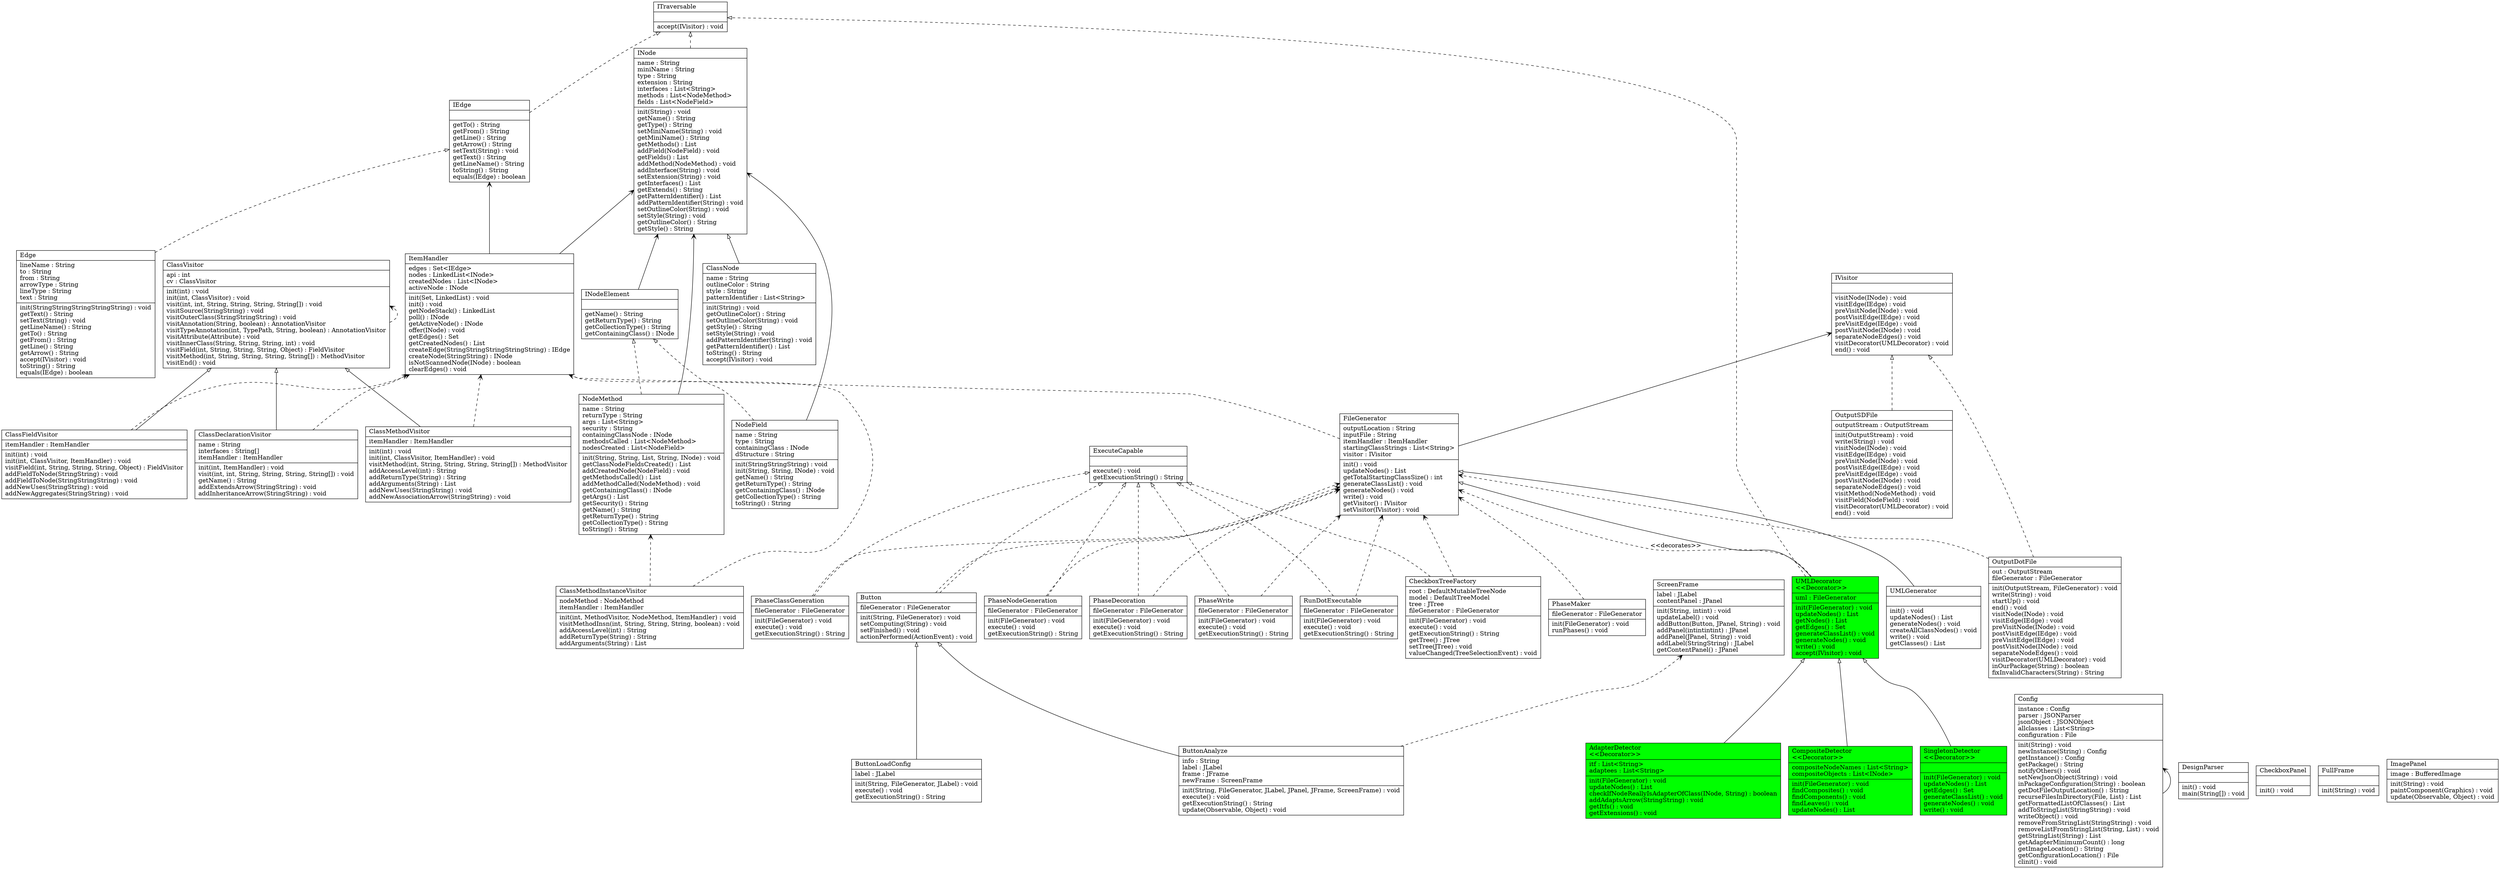 digraph G {

fontname = "Bitstream Vera Sans"
fontsize = 8
rankdir=BT

node [shape = "record" color = "#000000" fillcolor = "#000000" style=""]

ClassTClassDeclarationVisitor [label = "{ClassDeclarationVisitor\l|name : String\linterfaces : String[]\litemHandler : ItemHandler\l|init(int, ItemHandler) : void\lvisit(int, int, String, String, String, String[]) : void\lgetName() : String\laddExtendsArrow(StringString) : void\laddInheritanceArrow(StringString) : void\l}"]
node [shape = "record" color = "#000000" fillcolor = "#000000" style=""]

ClassTClassFieldVisitor [label = "{ClassFieldVisitor\l|itemHandler : ItemHandler\l|init(int) : void\linit(int, ClassVisitor, ItemHandler) : void\lvisitField(int, String, String, String, Object) : FieldVisitor\laddFieldToNode(StringString) : void\laddFieldToNode(StringStringString) : void\laddNewUses(StringString) : void\laddNewAggregates(StringString) : void\l}"]
node [shape = "record" color = "#000000" fillcolor = "#000000" style=""]

ClassTClassMethodInstanceVisitor [label = "{ClassMethodInstanceVisitor\l|nodeMethod : NodeMethod\litemHandler : ItemHandler\l|init(int, MethodVisitor, NodeMethod, ItemHandler) : void\lvisitMethodInsn(int, String, String, String, boolean) : void\laddAccessLevel(int) : String\laddReturnType(String) : String\laddArguments(String) : List\l}"]
node [shape = "record" color = "#000000" fillcolor = "#000000" style=""]

ClassTClassMethodVisitor [label = "{ClassMethodVisitor\l|itemHandler : ItemHandler\l|init(int) : void\linit(int, ClassVisitor, ItemHandler) : void\lvisitMethod(int, String, String, String, String[]) : MethodVisitor\laddAccessLevel(int) : String\laddReturnType(String) : String\laddArguments(String) : List\laddNewUses(StringString) : void\laddNewAssociationArrow(StringString) : void\l}"]
node [shape = "record" color = "#000000" fillcolor = "#00ff00" style="filled"]

ClassTAdapterDetector [label = "{AdapterDetector\l\<\<Decorator\>\>\l|itf : List\<String\>\ladaptees : List\<String\>\l|init(FileGenerator) : void\lupdateNodes() : List\lcheckIfNodeReallyIsAdapterOfClass(INode, String) : boolean\laddAdaptsArrow(StringString) : void\lgetItfs() : void\lgetExtensions() : void\l}"]
node [shape = "record" color = "#000000" fillcolor = "#00ff00" style="filled"]

ClassTCompositeDetector [label = "{CompositeDetector\l\<\<Decorator\>\>\l|compositeNodeNames : List\<String\>\lcompositeObjects : List\<INode\>\l|init(FileGenerator) : void\lfindComposites() : void\lfindComponents() : void\lfindLeaves() : void\lupdateNodes() : List\l}"]
node [shape = "record" color = "#000000" fillcolor = "#00ff00" style="filled"]

node [shape = "record" color = "#000000" fillcolor = "#00ff00" style="filled"]

ClassTSingletonDetector [label = "{SingletonDetector\l\<\<Decorator\>\>\l||init(FileGenerator) : void\lupdateNodes() : List\lgetEdges() : Set\lgenerateClassList() : void\lgenerateNodes() : void\lwrite() : void\l}"]
node [shape = "record" color = "#000000" fillcolor = "#000000" style=""]

ClassTClassNode [label = "{ClassNode\l|name : String\loutlineColor : String\lstyle : String\lpatternIdentifier : List\<String\>\l|init(String) : void\lgetOutlineColor() : String\lsetOutlineColor(String) : void\lgetStyle() : String\lsetStyle(String) : void\laddPatternIdentifier(String) : void\lgetPatternIdentifier() : List\ltoString() : String\laccept(IVisitor) : void\l}"]
node [shape = "record" color = "#000000" fillcolor = "#000000" style=""]

ClassTEdge [label = "{Edge\l|lineName : String\lto : String\lfrom : String\larrowType : String\llineType : String\ltext : String\l|init(StringStringStringStringString) : void\lgetText() : String\lsetText(String) : void\lgetLineName() : String\lgetTo() : String\lgetFrom() : String\lgetLine() : String\lgetArrow() : String\laccept(IVisitor) : void\ltoString() : String\lequals(IEdge) : boolean\l}"]
node [shape = "record" color = "#000000" fillcolor = "#000000" style=""]

ClassTIEdge [label = "{IEdge\l||getTo() : String\lgetFrom() : String\lgetLine() : String\lgetArrow() : String\lsetText(String) : void\lgetText() : String\lgetLineName() : String\ltoString() : String\lequals(IEdge) : boolean\l}"]
node [shape = "record" color = "#000000" fillcolor = "#000000" style=""]

ClassTINode [label = "{INode\l|name : String\lminiName : String\ltype : String\lextension : String\linterfaces : List\<String\>\lmethods : List\<NodeMethod\>\lfields : List\<NodeField\>\l|init(String) : void\lgetName() : String\lgetType() : String\lsetMiniName(String) : void\lgetMiniName() : String\lgetMethods() : List\laddField(NodeField) : void\lgetFields() : List\laddMethod(NodeMethod) : void\laddInterface(String) : void\lsetExtension(String) : void\lgetInterfaces() : List\lgetExtends() : String\lgetPatternIdentifier() : List\laddPatternIdentifier(String) : void\lsetOutlineColor(String) : void\lsetStyle(String) : void\lgetOutlineColor() : String\lgetStyle() : String\l}"]
node [shape = "record" color = "#000000" fillcolor = "#000000" style=""]

ClassTINodeElement [label = "{INodeElement\l||getName() : String\lgetReturnType() : String\lgetCollectionType() : String\lgetContainingClass() : INode\l}"]
node [shape = "record" color = "#000000" fillcolor = "#000000" style=""]

ClassTNodeField [label = "{NodeField\l|name : String\ltype : String\lcontainingClass : INode\ldStructure : String\l|init(StringStringString) : void\linit(String, String, INode) : void\lgetName() : String\lgetReturnType() : String\lgetContainingClass() : INode\lgetCollectionType() : String\ltoString() : String\l}"]
node [shape = "record" color = "#000000" fillcolor = "#000000" style=""]

ClassTNodeMethod [label = "{NodeMethod\l|name : String\lreturnType : String\largs : List\<String\>\lsecurity : String\lcontainingClassNode : INode\lmethodsCalled : List\<NodeMethod\>\lnodesCreated : List\<NodeField\>\l|init(String, String, List, String, INode) : void\lgetClassNodeFieldsCreated() : List\laddCreatedNode(NodeField) : void\lgetMethodsCalled() : List\laddMethodCalled(NodeMethod) : void\lgetContainingClass() : INode\lgetArgs() : List\lgetSecurity() : String\lgetName() : String\lgetReturnType() : String\lgetCollectionType() : String\ltoString() : String\l}"]
node [shape = "record" color = "#000000" fillcolor = "#000000" style=""]

ClassTExecuteCapable [label = "{ExecuteCapable\l||execute() : void\lgetExecutionString() : String\l}"]
node [shape = "record" color = "#000000" fillcolor = "#000000" style=""]

ClassTPhaseClassGeneration [label = "{PhaseClassGeneration\l|fileGenerator : FileGenerator\l|init(FileGenerator) : void\lexecute() : void\lgetExecutionString() : String\l}"]
node [shape = "record" color = "#000000" fillcolor = "#000000" style=""]

ClassTPhaseDecoration [label = "{PhaseDecoration\l|fileGenerator : FileGenerator\l|init(FileGenerator) : void\lexecute() : void\lgetExecutionString() : String\l}"]
node [shape = "record" color = "#000000" fillcolor = "#000000" style=""]

ClassTPhaseMaker [label = "{PhaseMaker\l|fileGenerator : FileGenerator\l|init(FileGenerator) : void\lrunPhases() : void\l}"]
node [shape = "record" color = "#000000" fillcolor = "#000000" style=""]

ClassTPhaseNodeGeneration [label = "{PhaseNodeGeneration\l|fileGenerator : FileGenerator\l|init(FileGenerator) : void\lexecute() : void\lgetExecutionString() : String\l}"]
node [shape = "record" color = "#000000" fillcolor = "#000000" style=""]

ClassTPhaseWrite [label = "{PhaseWrite\l|fileGenerator : FileGenerator\l|init(FileGenerator) : void\lexecute() : void\lgetExecutionString() : String\l}"]
node [shape = "record" color = "#000000" fillcolor = "#000000" style=""]

ClassTRunDotExecutable [label = "{RunDotExecutable\l|fileGenerator : FileGenerator\l|init(FileGenerator) : void\lexecute() : void\lgetExecutionString() : String\l}"]
node [shape = "record" color = "#000000" fillcolor = "#000000" style=""]

ClassTConfig [label = "{Config\l|instance : Config\lparser : JSONParser\ljsonObject : JSONObject\lallclasses : List\<String\>\lconfiguration : File\l|init(String) : void\lnewInstance(String) : Config\lgetInstance() : Config\lgetPackage() : String\lnotifyOthers() : void\lsetNewJsonObject(String) : void\linPackageConfiguration(String) : boolean\lgetDotFileOutputLocation() : String\lrecurseFilesInDirectory(File, List) : List\lgetFormattedListOfClasses() : List\laddToStringList(StringString) : void\lwriteObject() : void\lremoveFromStringList(StringString) : void\lremoveListFromStringList(String, List) : void\lgetStringList(String) : List\lgetAdapterMinimumCount() : long\lgetImageLocation() : String\lgetConfigurationLocation() : File\lclinit() : void\l}"]
node [shape = "record" color = "#000000" fillcolor = "#000000" style=""]

ClassTDesignParser [label = "{DesignParser\l||init() : void\lmain(String[]) : void\l}"]
node [shape = "record" color = "#000000" fillcolor = "#000000" style=""]

ClassTFileGenerator [label = "{FileGenerator\l|outputLocation : String\linputFile : String\litemHandler : ItemHandler\lstartingClassStrings : List\<String\>\lvisitor : IVisitor\l|init() : void\lupdateNodes() : List\lgetTotalStartingClassSize() : int\lgenerateClassList() : void\lgenerateNodes() : void\lwrite() : void\lgetVisitor() : IVisitor\lsetVisitor(IVisitor) : void\l}"]
node [shape = "record" color = "#000000" fillcolor = "#000000" style=""]

ClassTItemHandler [label = "{ItemHandler\l|edges : Set\<IEdge\>\lnodes : LinkedList\<INode\>\lcreatedNodes : List\<INode\>\lactiveNode : INode\l|init(Set, LinkedList) : void\linit() : void\lgetNodeStack() : LinkedList\lpoll() : INode\lgetActiveNode() : INode\loffer(INode) : void\lgetEdges() : Set\lgetCreatedNodes() : List\lcreateEdge(StringStringStringStringString) : IEdge\lcreateNode(StringString) : INode\lisNotScannedNode(INode) : boolean\lclearEdges() : void\l}"]
node [shape = "record" color = "#000000" fillcolor = "#00ff00" style="filled"]

ClassTUMLDecorator [label = "{UMLDecorator\l\<\<Decorator\>\>\l|uml : FileGenerator\l|init(FileGenerator) : void\lupdateNodes() : List\lgetNodes() : List\lgetEdges() : Set\lgenerateClassList() : void\lgenerateNodes() : void\lwrite() : void\laccept(IVisitor) : void\l}"]
node [shape = "record" color = "#000000" fillcolor = "#000000" style=""]

ClassTUMLGenerator [label = "{UMLGenerator\l||init() : void\lupdateNodes() : List\lgenerateNodes() : void\lcreateAllClassNodes() : void\lwrite() : void\lgetClasses() : List\l}"]
node [shape = "record" color = "#000000" fillcolor = "#000000" style=""]

ClassTButton [label = "{Button\l|fileGenerator : FileGenerator\l|init(String, FileGenerator) : void\lsetComputing(String) : void\lsetFinished() : void\lactionPerformed(ActionEvent) : void\l}"]
node [shape = "record" color = "#000000" fillcolor = "#000000" style=""]

ClassTButtonAnalyze [label = "{ButtonAnalyze\l|info : String\llabel : JLabel\lframe : JFrame\lnewFrame : ScreenFrame\l|init(String, FileGenerator, JLabel, JPanel, JFrame, ScreenFrame) : void\lexecute() : void\lgetExecutionString() : String\lupdate(Observable, Object) : void\l}"]
node [shape = "record" color = "#000000" fillcolor = "#000000" style=""]

ClassTButtonLoadConfig [label = "{ButtonLoadConfig\l|label : JLabel\l|init(String, FileGenerator, JLabel) : void\lexecute() : void\lgetExecutionString() : String\l}"]
node [shape = "record" color = "#000000" fillcolor = "#000000" style=""]

ClassTCheckboxPanel [label = "{CheckboxPanel\l||init() : void\l}"]
node [shape = "record" color = "#000000" fillcolor = "#000000" style=""]

ClassTCheckboxTreeFactory [label = "{CheckboxTreeFactory\l|root : DefaultMutableTreeNode\lmodel : DefaultTreeModel\ltree : JTree\lfileGenerator : FileGenerator\l|init(FileGenerator) : void\lexecute() : void\lgetExecutionString() : String\lgetTree() : JTree\lsetTree(JTree) : void\lvalueChanged(TreeSelectionEvent) : void\l}"]
node [shape = "record" color = "#000000" fillcolor = "#000000" style=""]

ClassTFullFrame [label = "{FullFrame\l||init(String) : void\l}"]
node [shape = "record" color = "#000000" fillcolor = "#000000" style=""]

ClassTImagePanel [label = "{ImagePanel\l|image : BufferedImage\l|init(String) : void\lpaintComponent(Graphics) : void\lupdate(Observable, Object) : void\l}"]
node [shape = "record" color = "#000000" fillcolor = "#000000" style=""]

ClassTScreenFrame [label = "{ScreenFrame\l|label : JLabel\lcontentPanel : JPanel\l|init(String, intint) : void\lupdateLabel() : void\laddButton(Button, JPanel, String) : void\laddPanel(intintintint) : JPanel\laddPanel(JPanel, String) : void\laddLabel(StringString) : JLabel\lgetContentPanel() : JPanel\l}"]
node [shape = "record" color = "#000000" fillcolor = "#000000" style=""]

ClassTITraversable [label = "{ITraversable\l||accept(IVisitor) : void\l}"]
node [shape = "record" color = "#000000" fillcolor = "#000000" style=""]

ClassTIVisitor [label = "{IVisitor\l||visitNode(INode) : void\lvisitEdge(IEdge) : void\lpreVisitNode(INode) : void\lpostVisitEdge(IEdge) : void\lpreVisitEdge(IEdge) : void\lpostVisitNode(INode) : void\lseparateNodeEdges() : void\lvisitDecorator(UMLDecorator) : void\lend() : void\l}"]
node [shape = "record" color = "#000000" fillcolor = "#000000" style=""]

ClassTOutputDotFile [label = "{OutputDotFile\l|out : OutputStream\lfileGenerator : FileGenerator\l|init(OutputStream, FileGenerator) : void\lwrite(String) : void\lstartUp() : void\lend() : void\lvisitNode(INode) : void\lvisitEdge(IEdge) : void\lpreVisitNode(INode) : void\lpostVisitEdge(IEdge) : void\lpreVisitEdge(IEdge) : void\lpostVisitNode(INode) : void\lseparateNodeEdges() : void\lvisitDecorator(UMLDecorator) : void\linOurPackage(String) : boolean\lfixInvalidCharacters(String) : String\l}"]
node [shape = "record" color = "#000000" fillcolor = "#000000" style=""]

ClassTOutputSDFile [label = "{OutputSDFile\l|outputStream : OutputStream\l|init(OutputStream) : void\lwrite(String) : void\lvisitNode(INode) : void\lvisitEdge(IEdge) : void\lpreVisitNode(INode) : void\lpostVisitEdge(IEdge) : void\lpreVisitEdge(IEdge) : void\lpostVisitNode(INode) : void\lseparateNodeEdges() : void\lvisitMethod(NodeMethod) : void\lvisitField(NodeField) : void\lvisitDecorator(UMLDecorator) : void\lend() : void\l}"]
node [shape = "record" color = "#000000" fillcolor = "#000000" style=""]

ClassTClassVisitor [label = "{ClassVisitor\l|api : int\lcv : ClassVisitor\l|init(int) : void\linit(int, ClassVisitor) : void\lvisit(int, int, String, String, String, String[]) : void\lvisitSource(StringString) : void\lvisitOuterClass(StringStringString) : void\lvisitAnnotation(String, boolean) : AnnotationVisitor\lvisitTypeAnnotation(int, TypePath, String, boolean) : AnnotationVisitor\lvisitAttribute(Attribute) : void\lvisitInnerClass(String, String, String, int) : void\lvisitField(int, String, String, String, Object) : FieldVisitor\lvisitMethod(int, String, String, String, String[]) : MethodVisitor\lvisitEnd() : void\l}"]
node [shape = "record" color = "#000000" fillcolor = "#000000" style=""]

ClassTClassDeclarationVisitor [label = "{ClassDeclarationVisitor\l|name : String\linterfaces : String[]\litemHandler : ItemHandler\l|init(int, ItemHandler) : void\lvisit(int, int, String, String, String, String[]) : void\lgetName() : String\laddExtendsArrow(StringString) : void\laddInheritanceArrow(StringString) : void\l}"]
node [shape = "record" color = "#000000" fillcolor = "#000000" style=""]

ClassTClassFieldVisitor [label = "{ClassFieldVisitor\l|itemHandler : ItemHandler\l|init(int) : void\linit(int, ClassVisitor, ItemHandler) : void\lvisitField(int, String, String, String, Object) : FieldVisitor\laddFieldToNode(StringString) : void\laddFieldToNode(StringStringString) : void\laddNewUses(StringString) : void\laddNewAggregates(StringString) : void\l}"]
node [shape = "record" color = "#000000" fillcolor = "#000000" style=""]

ClassTClassMethodInstanceVisitor [label = "{ClassMethodInstanceVisitor\l|nodeMethod : NodeMethod\litemHandler : ItemHandler\l|init(int, MethodVisitor, NodeMethod, ItemHandler) : void\lvisitMethodInsn(int, String, String, String, boolean) : void\laddAccessLevel(int) : String\laddReturnType(String) : String\laddArguments(String) : List\l}"]
node [shape = "record" color = "#000000" fillcolor = "#000000" style=""]

ClassTClassMethodVisitor [label = "{ClassMethodVisitor\l|itemHandler : ItemHandler\l|init(int) : void\linit(int, ClassVisitor, ItemHandler) : void\lvisitMethod(int, String, String, String, String[]) : MethodVisitor\laddAccessLevel(int) : String\laddReturnType(String) : String\laddArguments(String) : List\laddNewUses(StringString) : void\laddNewAssociationArrow(StringString) : void\l}"]
node [shape = "record" color = "#000000" fillcolor = "#00ff00" style="filled"]

ClassTCompositeDetector [label = "{CompositeDetector\l\<\<Decorator\>\>\l|compositeNodeNames : List\<String\>\lcompositeObjects : List\<INode\>\l|init(FileGenerator) : void\lfindComposites() : void\lfindComponents() : void\lfindLeaves() : void\lupdateNodes() : List\l}"]
node [shape = "record" color = "#000000" fillcolor = "#00ff00" style="filled"]

node [shape = "record" color = "#000000" fillcolor = "#00ff00" style="filled"]

ClassTSingletonDetector [label = "{SingletonDetector\l\<\<Decorator\>\>\l||init(FileGenerator) : void\lupdateNodes() : List\lgetEdges() : Set\lgenerateClassList() : void\lgenerateNodes() : void\lwrite() : void\l}"]
node [shape = "record" color = "#000000" fillcolor = "#000000" style=""]

ClassTClassNode [label = "{ClassNode\l|name : String\loutlineColor : String\lstyle : String\lpatternIdentifier : List\<String\>\l|init(String) : void\lgetOutlineColor() : String\lsetOutlineColor(String) : void\lgetStyle() : String\lsetStyle(String) : void\laddPatternIdentifier(String) : void\lgetPatternIdentifier() : List\ltoString() : String\laccept(IVisitor) : void\l}"]
node [shape = "record" color = "#000000" fillcolor = "#000000" style=""]

ClassTEdge [label = "{Edge\l|lineName : String\lto : String\lfrom : String\larrowType : String\llineType : String\ltext : String\l|init(StringStringStringStringString) : void\lgetText() : String\lsetText(String) : void\lgetLineName() : String\lgetTo() : String\lgetFrom() : String\lgetLine() : String\lgetArrow() : String\laccept(IVisitor) : void\ltoString() : String\lequals(IEdge) : boolean\l}"]
node [shape = "record" color = "#000000" fillcolor = "#000000" style=""]

ClassTIEdge [label = "{IEdge\l||getTo() : String\lgetFrom() : String\lgetLine() : String\lgetArrow() : String\lsetText(String) : void\lgetText() : String\lgetLineName() : String\ltoString() : String\lequals(IEdge) : boolean\l}"]
node [shape = "record" color = "#000000" fillcolor = "#000000" style=""]

ClassTINode [label = "{INode\l|name : String\lminiName : String\ltype : String\lextension : String\linterfaces : List\<String\>\lmethods : List\<NodeMethod\>\lfields : List\<NodeField\>\l|init(String) : void\lgetName() : String\lgetType() : String\lsetMiniName(String) : void\lgetMiniName() : String\lgetMethods() : List\laddField(NodeField) : void\lgetFields() : List\laddMethod(NodeMethod) : void\laddInterface(String) : void\lsetExtension(String) : void\lgetInterfaces() : List\lgetExtends() : String\lgetPatternIdentifier() : List\laddPatternIdentifier(String) : void\lsetOutlineColor(String) : void\lsetStyle(String) : void\lgetOutlineColor() : String\lgetStyle() : String\l}"]
node [shape = "record" color = "#000000" fillcolor = "#000000" style=""]

ClassTINodeElement [label = "{INodeElement\l||getName() : String\lgetReturnType() : String\lgetCollectionType() : String\lgetContainingClass() : INode\l}"]
node [shape = "record" color = "#000000" fillcolor = "#000000" style=""]

ClassTNodeField [label = "{NodeField\l|name : String\ltype : String\lcontainingClass : INode\ldStructure : String\l|init(StringStringString) : void\linit(String, String, INode) : void\lgetName() : String\lgetReturnType() : String\lgetContainingClass() : INode\lgetCollectionType() : String\ltoString() : String\l}"]
node [shape = "record" color = "#000000" fillcolor = "#000000" style=""]

ClassTNodeMethod [label = "{NodeMethod\l|name : String\lreturnType : String\largs : List\<String\>\lsecurity : String\lcontainingClassNode : INode\lmethodsCalled : List\<NodeMethod\>\lnodesCreated : List\<NodeField\>\l|init(String, String, List, String, INode) : void\lgetClassNodeFieldsCreated() : List\laddCreatedNode(NodeField) : void\lgetMethodsCalled() : List\laddMethodCalled(NodeMethod) : void\lgetContainingClass() : INode\lgetArgs() : List\lgetSecurity() : String\lgetName() : String\lgetReturnType() : String\lgetCollectionType() : String\ltoString() : String\l}"]
node [shape = "record" color = "#000000" fillcolor = "#000000" style=""]

ClassTExecuteCapable [label = "{ExecuteCapable\l||execute() : void\lgetExecutionString() : String\l}"]
node [shape = "record" color = "#000000" fillcolor = "#000000" style=""]

ClassTPhaseClassGeneration [label = "{PhaseClassGeneration\l|fileGenerator : FileGenerator\l|init(FileGenerator) : void\lexecute() : void\lgetExecutionString() : String\l}"]
node [shape = "record" color = "#000000" fillcolor = "#000000" style=""]

ClassTPhaseDecoration [label = "{PhaseDecoration\l|fileGenerator : FileGenerator\l|init(FileGenerator) : void\lexecute() : void\lgetExecutionString() : String\l}"]
node [shape = "record" color = "#000000" fillcolor = "#000000" style=""]

ClassTPhaseMaker [label = "{PhaseMaker\l|fileGenerator : FileGenerator\l|init(FileGenerator) : void\lrunPhases() : void\l}"]
node [shape = "record" color = "#000000" fillcolor = "#000000" style=""]

ClassTPhaseNodeGeneration [label = "{PhaseNodeGeneration\l|fileGenerator : FileGenerator\l|init(FileGenerator) : void\lexecute() : void\lgetExecutionString() : String\l}"]
node [shape = "record" color = "#000000" fillcolor = "#000000" style=""]

ClassTPhaseWrite [label = "{PhaseWrite\l|fileGenerator : FileGenerator\l|init(FileGenerator) : void\lexecute() : void\lgetExecutionString() : String\l}"]
node [shape = "record" color = "#000000" fillcolor = "#000000" style=""]

ClassTRunDotExecutable [label = "{RunDotExecutable\l|fileGenerator : FileGenerator\l|init(FileGenerator) : void\lexecute() : void\lgetExecutionString() : String\l}"]
node [shape = "record" color = "#000000" fillcolor = "#000000" style=""]

ClassTConfig [label = "{Config\l|instance : Config\lparser : JSONParser\ljsonObject : JSONObject\lallclasses : List\<String\>\lconfiguration : File\l|init(String) : void\lnewInstance(String) : Config\lgetInstance() : Config\lgetPackage() : String\lnotifyOthers() : void\lsetNewJsonObject(String) : void\linPackageConfiguration(String) : boolean\lgetDotFileOutputLocation() : String\lrecurseFilesInDirectory(File, List) : List\lgetFormattedListOfClasses() : List\laddToStringList(StringString) : void\lwriteObject() : void\lremoveFromStringList(StringString) : void\lremoveListFromStringList(String, List) : void\lgetStringList(String) : List\lgetAdapterMinimumCount() : long\lgetImageLocation() : String\lgetConfigurationLocation() : File\lclinit() : void\l}"]
node [shape = "record" color = "#000000" fillcolor = "#000000" style=""]

ClassTDesignParser [label = "{DesignParser\l||init() : void\lmain(String[]) : void\l}"]
node [shape = "record" color = "#000000" fillcolor = "#000000" style=""]

ClassTFileGenerator [label = "{FileGenerator\l|outputLocation : String\linputFile : String\litemHandler : ItemHandler\lstartingClassStrings : List\<String\>\lvisitor : IVisitor\l|init() : void\lupdateNodes() : List\lgetTotalStartingClassSize() : int\lgenerateClassList() : void\lgenerateNodes() : void\lwrite() : void\lgetVisitor() : IVisitor\lsetVisitor(IVisitor) : void\l}"]
node [shape = "record" color = "#000000" fillcolor = "#000000" style=""]

ClassTItemHandler [label = "{ItemHandler\l|edges : Set\<IEdge\>\lnodes : LinkedList\<INode\>\lcreatedNodes : List\<INode\>\lactiveNode : INode\l|init(Set, LinkedList) : void\linit() : void\lgetNodeStack() : LinkedList\lpoll() : INode\lgetActiveNode() : INode\loffer(INode) : void\lgetEdges() : Set\lgetCreatedNodes() : List\lcreateEdge(StringStringStringStringString) : IEdge\lcreateNode(StringString) : INode\lisNotScannedNode(INode) : boolean\lclearEdges() : void\l}"]
node [shape = "record" color = "#000000" fillcolor = "#00ff00" style="filled"]

ClassTUMLDecorator [label = "{UMLDecorator\l\<\<Decorator\>\>\l|uml : FileGenerator\l|init(FileGenerator) : void\lupdateNodes() : List\lgetNodes() : List\lgetEdges() : Set\lgenerateClassList() : void\lgenerateNodes() : void\lwrite() : void\laccept(IVisitor) : void\l}"]
node [shape = "record" color = "#000000" fillcolor = "#000000" style=""]

ClassTUMLGenerator [label = "{UMLGenerator\l||init() : void\lupdateNodes() : List\lgenerateNodes() : void\lcreateAllClassNodes() : void\lwrite() : void\lgetClasses() : List\l}"]
node [shape = "record" color = "#000000" fillcolor = "#000000" style=""]

ClassTButton [label = "{Button\l|fileGenerator : FileGenerator\l|init(String, FileGenerator) : void\lsetComputing(String) : void\lsetFinished() : void\lactionPerformed(ActionEvent) : void\l}"]
node [shape = "record" color = "#000000" fillcolor = "#000000" style=""]

ClassTButtonAnalyze [label = "{ButtonAnalyze\l|info : String\llabel : JLabel\lframe : JFrame\lnewFrame : ScreenFrame\l|init(String, FileGenerator, JLabel, JPanel, JFrame, ScreenFrame) : void\lexecute() : void\lgetExecutionString() : String\lupdate(Observable, Object) : void\l}"]
node [shape = "record" color = "#000000" fillcolor = "#000000" style=""]

ClassTButtonLoadConfig [label = "{ButtonLoadConfig\l|label : JLabel\l|init(String, FileGenerator, JLabel) : void\lexecute() : void\lgetExecutionString() : String\l}"]
node [shape = "record" color = "#000000" fillcolor = "#000000" style=""]

ClassTCheckboxPanel [label = "{CheckboxPanel\l||init() : void\l}"]
node [shape = "record" color = "#000000" fillcolor = "#000000" style=""]

ClassTCheckboxTreeFactory [label = "{CheckboxTreeFactory\l|root : DefaultMutableTreeNode\lmodel : DefaultTreeModel\ltree : JTree\lfileGenerator : FileGenerator\l|init(FileGenerator) : void\lexecute() : void\lgetExecutionString() : String\lgetTree() : JTree\lsetTree(JTree) : void\lvalueChanged(TreeSelectionEvent) : void\l}"]
node [shape = "record" color = "#000000" fillcolor = "#000000" style=""]

ClassTFullFrame [label = "{FullFrame\l||init(String) : void\l}"]
node [shape = "record" color = "#000000" fillcolor = "#000000" style=""]

ClassTImagePanel [label = "{ImagePanel\l|image : BufferedImage\l|init(String) : void\lpaintComponent(Graphics) : void\lupdate(Observable, Object) : void\l}"]
node [shape = "record" color = "#000000" fillcolor = "#000000" style=""]

ClassTScreenFrame [label = "{ScreenFrame\l|label : JLabel\lcontentPanel : JPanel\l|init(String, intint) : void\lupdateLabel() : void\laddButton(Button, JPanel, String) : void\laddPanel(intintintint) : JPanel\laddPanel(JPanel, String) : void\laddLabel(StringString) : JLabel\lgetContentPanel() : JPanel\l}"]
node [shape = "record" color = "#000000" fillcolor = "#000000" style=""]

ClassTITraversable [label = "{ITraversable\l||accept(IVisitor) : void\l}"]
node [shape = "record" color = "#000000" fillcolor = "#000000" style=""]

ClassTIVisitor [label = "{IVisitor\l||visitNode(INode) : void\lvisitEdge(IEdge) : void\lpreVisitNode(INode) : void\lpostVisitEdge(IEdge) : void\lpreVisitEdge(IEdge) : void\lpostVisitNode(INode) : void\lseparateNodeEdges() : void\lvisitDecorator(UMLDecorator) : void\lend() : void\l}"]
node [shape = "record" color = "#000000" fillcolor = "#000000" style=""]

ClassTOutputDotFile [label = "{OutputDotFile\l|out : OutputStream\lfileGenerator : FileGenerator\l|init(OutputStream, FileGenerator) : void\lwrite(String) : void\lstartUp() : void\lend() : void\lvisitNode(INode) : void\lvisitEdge(IEdge) : void\lpreVisitNode(INode) : void\lpostVisitEdge(IEdge) : void\lpreVisitEdge(IEdge) : void\lpostVisitNode(INode) : void\lseparateNodeEdges() : void\lvisitDecorator(UMLDecorator) : void\linOurPackage(String) : boolean\lfixInvalidCharacters(String) : String\l}"]
node [shape = "record" color = "#000000" fillcolor = "#000000" style=""]

ClassTOutputSDFile [label = "{OutputSDFile\l|outputStream : OutputStream\l|init(OutputStream) : void\lwrite(String) : void\lvisitNode(INode) : void\lvisitEdge(IEdge) : void\lpreVisitNode(INode) : void\lpostVisitEdge(IEdge) : void\lpreVisitEdge(IEdge) : void\lpostVisitNode(INode) : void\lseparateNodeEdges() : void\lvisitMethod(NodeMethod) : void\lvisitField(NodeField) : void\lvisitDecorator(UMLDecorator) : void\lend() : void\l}"]
node [shape = "record" color = "#000000" fillcolor = "#000000" style=""]

ClassTClassVisitor [label = "{ClassVisitor\l|api : int\lcv : ClassVisitor\l|init(int) : void\linit(int, ClassVisitor) : void\lvisit(int, int, String, String, String, String[]) : void\lvisitSource(StringString) : void\lvisitOuterClass(StringStringString) : void\lvisitAnnotation(String, boolean) : AnnotationVisitor\lvisitTypeAnnotation(int, TypePath, String, boolean) : AnnotationVisitor\lvisitAttribute(Attribute) : void\lvisitInnerClass(String, String, String, int) : void\lvisitField(int, String, String, String, Object) : FieldVisitor\lvisitMethod(int, String, String, String, String[]) : MethodVisitor\lvisitEnd() : void\l}"]
node [shape = "record" color = "#000000" fillcolor = "#000000" style=""]

ClassTClassDeclarationVisitor [label = "{ClassDeclarationVisitor\l|name : String\linterfaces : String[]\litemHandler : ItemHandler\l|init(int, ItemHandler) : void\lvisit(int, int, String, String, String, String[]) : void\lgetName() : String\laddExtendsArrow(StringString) : void\laddInheritanceArrow(StringString) : void\l}"]
node [shape = "record" color = "#000000" fillcolor = "#000000" style=""]

ClassTClassFieldVisitor [label = "{ClassFieldVisitor\l|itemHandler : ItemHandler\l|init(int) : void\linit(int, ClassVisitor, ItemHandler) : void\lvisitField(int, String, String, String, Object) : FieldVisitor\laddFieldToNode(StringString) : void\laddFieldToNode(StringStringString) : void\laddNewUses(StringString) : void\laddNewAggregates(StringString) : void\l}"]
node [shape = "record" color = "#000000" fillcolor = "#000000" style=""]

ClassTClassMethodInstanceVisitor [label = "{ClassMethodInstanceVisitor\l|nodeMethod : NodeMethod\litemHandler : ItemHandler\l|init(int, MethodVisitor, NodeMethod, ItemHandler) : void\lvisitMethodInsn(int, String, String, String, boolean) : void\laddAccessLevel(int) : String\laddReturnType(String) : String\laddArguments(String) : List\l}"]
node [shape = "record" color = "#000000" fillcolor = "#000000" style=""]

ClassTClassMethodVisitor [label = "{ClassMethodVisitor\l|itemHandler : ItemHandler\l|init(int) : void\linit(int, ClassVisitor, ItemHandler) : void\lvisitMethod(int, String, String, String, String[]) : MethodVisitor\laddAccessLevel(int) : String\laddReturnType(String) : String\laddArguments(String) : List\laddNewUses(StringString) : void\laddNewAssociationArrow(StringString) : void\l}"]
node [shape = "record" color = "#000000" fillcolor = "#00ff00" style="filled"]

ClassTCompositeDetector [label = "{CompositeDetector\l\<\<Decorator\>\>\l|compositeNodeNames : List\<String\>\lcompositeObjects : List\<INode\>\l|init(FileGenerator) : void\lfindComposites() : void\lfindComponents() : void\lfindLeaves() : void\lupdateNodes() : List\l}"]
node [shape = "record" color = "#000000" fillcolor = "#00ff00" style="filled"]

ClassTSingletonDetector [label = "{SingletonDetector\l\<\<Decorator\>\>\l||init(FileGenerator) : void\lupdateNodes() : List\lgetEdges() : Set\lgenerateClassList() : void\lgenerateNodes() : void\lwrite() : void\l}"]
node [shape = "record" color = "#000000" fillcolor = "#000000" style=""]

ClassTClassNode [label = "{ClassNode\l|name : String\loutlineColor : String\lstyle : String\lpatternIdentifier : List\<String\>\l|init(String) : void\lgetOutlineColor() : String\lsetOutlineColor(String) : void\lgetStyle() : String\lsetStyle(String) : void\laddPatternIdentifier(String) : void\lgetPatternIdentifier() : List\ltoString() : String\laccept(IVisitor) : void\l}"]
node [shape = "record" color = "#000000" fillcolor = "#000000" style=""]

ClassTEdge [label = "{Edge\l|lineName : String\lto : String\lfrom : String\larrowType : String\llineType : String\ltext : String\l|init(StringStringStringStringString) : void\lgetText() : String\lsetText(String) : void\lgetLineName() : String\lgetTo() : String\lgetFrom() : String\lgetLine() : String\lgetArrow() : String\laccept(IVisitor) : void\ltoString() : String\lequals(IEdge) : boolean\l}"]
node [shape = "record" color = "#000000" fillcolor = "#000000" style=""]

ClassTIEdge [label = "{IEdge\l||getTo() : String\lgetFrom() : String\lgetLine() : String\lgetArrow() : String\lsetText(String) : void\lgetText() : String\lgetLineName() : String\ltoString() : String\lequals(IEdge) : boolean\l}"]
node [shape = "record" color = "#000000" fillcolor = "#000000" style=""]

ClassTINode [label = "{INode\l|name : String\lminiName : String\ltype : String\lextension : String\linterfaces : List\<String\>\lmethods : List\<NodeMethod\>\lfields : List\<NodeField\>\l|init(String) : void\lgetName() : String\lgetType() : String\lsetMiniName(String) : void\lgetMiniName() : String\lgetMethods() : List\laddField(NodeField) : void\lgetFields() : List\laddMethod(NodeMethod) : void\laddInterface(String) : void\lsetExtension(String) : void\lgetInterfaces() : List\lgetExtends() : String\lgetPatternIdentifier() : List\laddPatternIdentifier(String) : void\lsetOutlineColor(String) : void\lsetStyle(String) : void\lgetOutlineColor() : String\lgetStyle() : String\l}"]
node [shape = "record" color = "#000000" fillcolor = "#000000" style=""]

ClassTINodeElement [label = "{INodeElement\l||getName() : String\lgetReturnType() : String\lgetCollectionType() : String\lgetContainingClass() : INode\l}"]
node [shape = "record" color = "#000000" fillcolor = "#000000" style=""]

ClassTNodeField [label = "{NodeField\l|name : String\ltype : String\lcontainingClass : INode\ldStructure : String\l|init(StringStringString) : void\linit(String, String, INode) : void\lgetName() : String\lgetReturnType() : String\lgetContainingClass() : INode\lgetCollectionType() : String\ltoString() : String\l}"]
node [shape = "record" color = "#000000" fillcolor = "#000000" style=""]

ClassTNodeMethod [label = "{NodeMethod\l|name : String\lreturnType : String\largs : List\<String\>\lsecurity : String\lcontainingClassNode : INode\lmethodsCalled : List\<NodeMethod\>\lnodesCreated : List\<NodeField\>\l|init(String, String, List, String, INode) : void\lgetClassNodeFieldsCreated() : List\laddCreatedNode(NodeField) : void\lgetMethodsCalled() : List\laddMethodCalled(NodeMethod) : void\lgetContainingClass() : INode\lgetArgs() : List\lgetSecurity() : String\lgetName() : String\lgetReturnType() : String\lgetCollectionType() : String\ltoString() : String\l}"]
node [shape = "record" color = "#000000" fillcolor = "#000000" style=""]

ClassTExecuteCapable [label = "{ExecuteCapable\l||execute() : void\lgetExecutionString() : String\l}"]
node [shape = "record" color = "#000000" fillcolor = "#000000" style=""]

ClassTPhaseClassGeneration [label = "{PhaseClassGeneration\l|fileGenerator : FileGenerator\l|init(FileGenerator) : void\lexecute() : void\lgetExecutionString() : String\l}"]
node [shape = "record" color = "#000000" fillcolor = "#000000" style=""]

ClassTPhaseDecoration [label = "{PhaseDecoration\l|fileGenerator : FileGenerator\l|init(FileGenerator) : void\lexecute() : void\lgetExecutionString() : String\l}"]
node [shape = "record" color = "#000000" fillcolor = "#000000" style=""]

ClassTPhaseMaker [label = "{PhaseMaker\l|fileGenerator : FileGenerator\l|init(FileGenerator) : void\lrunPhases() : void\l}"]
node [shape = "record" color = "#000000" fillcolor = "#000000" style=""]

ClassTPhaseNodeGeneration [label = "{PhaseNodeGeneration\l|fileGenerator : FileGenerator\l|init(FileGenerator) : void\lexecute() : void\lgetExecutionString() : String\l}"]
node [shape = "record" color = "#000000" fillcolor = "#000000" style=""]

ClassTPhaseWrite [label = "{PhaseWrite\l|fileGenerator : FileGenerator\l|init(FileGenerator) : void\lexecute() : void\lgetExecutionString() : String\l}"]
node [shape = "record" color = "#000000" fillcolor = "#000000" style=""]

ClassTRunDotExecutable [label = "{RunDotExecutable\l|fileGenerator : FileGenerator\l|init(FileGenerator) : void\lexecute() : void\lgetExecutionString() : String\l}"]
node [shape = "record" color = "#000000" fillcolor = "#000000" style=""]

ClassTConfig [label = "{Config\l|instance : Config\lparser : JSONParser\ljsonObject : JSONObject\lallclasses : List\<String\>\lconfiguration : File\l|init(String) : void\lnewInstance(String) : Config\lgetInstance() : Config\lgetPackage() : String\lnotifyOthers() : void\lsetNewJsonObject(String) : void\linPackageConfiguration(String) : boolean\lgetDotFileOutputLocation() : String\lrecurseFilesInDirectory(File, List) : List\lgetFormattedListOfClasses() : List\laddToStringList(StringString) : void\lwriteObject() : void\lremoveFromStringList(StringString) : void\lremoveListFromStringList(String, List) : void\lgetStringList(String) : List\lgetAdapterMinimumCount() : long\lgetImageLocation() : String\lgetConfigurationLocation() : File\lclinit() : void\l}"]
node [shape = "record" color = "#000000" fillcolor = "#000000" style=""]

ClassTDesignParser [label = "{DesignParser\l||init() : void\lmain(String[]) : void\l}"]
node [shape = "record" color = "#000000" fillcolor = "#000000" style=""]

ClassTFileGenerator [label = "{FileGenerator\l|outputLocation : String\linputFile : String\litemHandler : ItemHandler\lstartingClassStrings : List\<String\>\lvisitor : IVisitor\l|init() : void\lupdateNodes() : List\lgetTotalStartingClassSize() : int\lgenerateClassList() : void\lgenerateNodes() : void\lwrite() : void\lgetVisitor() : IVisitor\lsetVisitor(IVisitor) : void\l}"]
node [shape = "record" color = "#000000" fillcolor = "#000000" style=""]

ClassTItemHandler [label = "{ItemHandler\l|edges : Set\<IEdge\>\lnodes : LinkedList\<INode\>\lcreatedNodes : List\<INode\>\lactiveNode : INode\l|init(Set, LinkedList) : void\linit() : void\lgetNodeStack() : LinkedList\lpoll() : INode\lgetActiveNode() : INode\loffer(INode) : void\lgetEdges() : Set\lgetCreatedNodes() : List\lcreateEdge(StringStringStringStringString) : IEdge\lcreateNode(StringString) : INode\lisNotScannedNode(INode) : boolean\lclearEdges() : void\l}"]
node [shape = "record" color = "#000000" fillcolor = "#00ff00" style="filled"]

ClassTUMLDecorator [label = "{UMLDecorator\l\<\<Decorator\>\>\l|uml : FileGenerator\l|init(FileGenerator) : void\lupdateNodes() : List\lgetNodes() : List\lgetEdges() : Set\lgenerateClassList() : void\lgenerateNodes() : void\lwrite() : void\laccept(IVisitor) : void\l}"]
node [shape = "record" color = "#000000" fillcolor = "#000000" style=""]

ClassTUMLGenerator [label = "{UMLGenerator\l||init() : void\lupdateNodes() : List\lgenerateNodes() : void\lcreateAllClassNodes() : void\lwrite() : void\lgetClasses() : List\l}"]
node [shape = "record" color = "#000000" fillcolor = "#000000" style=""]

ClassTButton [label = "{Button\l|fileGenerator : FileGenerator\l|init(String, FileGenerator) : void\lsetComputing(String) : void\lsetFinished() : void\lactionPerformed(ActionEvent) : void\l}"]
node [shape = "record" color = "#000000" fillcolor = "#000000" style=""]

ClassTButtonAnalyze [label = "{ButtonAnalyze\l|info : String\llabel : JLabel\lframe : JFrame\lnewFrame : ScreenFrame\l|init(String, FileGenerator, JLabel, JPanel, JFrame, ScreenFrame) : void\lexecute() : void\lgetExecutionString() : String\lupdate(Observable, Object) : void\l}"]
node [shape = "record" color = "#000000" fillcolor = "#000000" style=""]

ClassTButtonLoadConfig [label = "{ButtonLoadConfig\l|label : JLabel\l|init(String, FileGenerator, JLabel) : void\lexecute() : void\lgetExecutionString() : String\l}"]
node [shape = "record" color = "#000000" fillcolor = "#000000" style=""]

ClassTCheckboxPanel [label = "{CheckboxPanel\l||init() : void\l}"]
node [shape = "record" color = "#000000" fillcolor = "#000000" style=""]

ClassTCheckboxTreeFactory [label = "{CheckboxTreeFactory\l|root : DefaultMutableTreeNode\lmodel : DefaultTreeModel\ltree : JTree\lfileGenerator : FileGenerator\l|init(FileGenerator) : void\lexecute() : void\lgetExecutionString() : String\lgetTree() : JTree\lsetTree(JTree) : void\lvalueChanged(TreeSelectionEvent) : void\l}"]
node [shape = "record" color = "#000000" fillcolor = "#000000" style=""]

ClassTFullFrame [label = "{FullFrame\l||init(String) : void\l}"]
node [shape = "record" color = "#000000" fillcolor = "#000000" style=""]

ClassTImagePanel [label = "{ImagePanel\l|image : BufferedImage\l|init(String) : void\lpaintComponent(Graphics) : void\lupdate(Observable, Object) : void\l}"]
node [shape = "record" color = "#000000" fillcolor = "#000000" style=""]

ClassTScreenFrame [label = "{ScreenFrame\l|label : JLabel\lcontentPanel : JPanel\l|init(String, intint) : void\lupdateLabel() : void\laddButton(Button, JPanel, String) : void\laddPanel(intintintint) : JPanel\laddPanel(JPanel, String) : void\laddLabel(StringString) : JLabel\lgetContentPanel() : JPanel\l}"]
node [shape = "record" color = "#000000" fillcolor = "#000000" style=""]

ClassTITraversable [label = "{ITraversable\l||accept(IVisitor) : void\l}"]
node [shape = "record" color = "#000000" fillcolor = "#000000" style=""]

ClassTIVisitor [label = "{IVisitor\l||visitNode(INode) : void\lvisitEdge(IEdge) : void\lpreVisitNode(INode) : void\lpostVisitEdge(IEdge) : void\lpreVisitEdge(IEdge) : void\lpostVisitNode(INode) : void\lseparateNodeEdges() : void\lvisitDecorator(UMLDecorator) : void\lend() : void\l}"]
node [shape = "record" color = "#000000" fillcolor = "#000000" style=""]

ClassTOutputDotFile [label = "{OutputDotFile\l|out : OutputStream\lfileGenerator : FileGenerator\l|init(OutputStream, FileGenerator) : void\lwrite(String) : void\lstartUp() : void\lend() : void\lvisitNode(INode) : void\lvisitEdge(IEdge) : void\lpreVisitNode(INode) : void\lpostVisitEdge(IEdge) : void\lpreVisitEdge(IEdge) : void\lpostVisitNode(INode) : void\lseparateNodeEdges() : void\lvisitDecorator(UMLDecorator) : void\linOurPackage(String) : boolean\lfixInvalidCharacters(String) : String\l}"]
node [shape = "record" color = "#000000" fillcolor = "#000000" style=""]

ClassTOutputSDFile [label = "{OutputSDFile\l|outputStream : OutputStream\l|init(OutputStream) : void\lwrite(String) : void\lvisitNode(INode) : void\lvisitEdge(IEdge) : void\lpreVisitNode(INode) : void\lpostVisitEdge(IEdge) : void\lpreVisitEdge(IEdge) : void\lpostVisitNode(INode) : void\lseparateNodeEdges() : void\lvisitMethod(NodeMethod) : void\lvisitField(NodeField) : void\lvisitDecorator(UMLDecorator) : void\lend() : void\l}"]
node [shape = "record" color = "#000000" fillcolor = "#000000" style=""]

ClassTClassVisitor [label = "{ClassVisitor\l|api : int\lcv : ClassVisitor\l|init(int) : void\linit(int, ClassVisitor) : void\lvisit(int, int, String, String, String, String[]) : void\lvisitSource(StringString) : void\lvisitOuterClass(StringStringString) : void\lvisitAnnotation(String, boolean) : AnnotationVisitor\lvisitTypeAnnotation(int, TypePath, String, boolean) : AnnotationVisitor\lvisitAttribute(Attribute) : void\lvisitInnerClass(String, String, String, int) : void\lvisitField(int, String, String, String, Object) : FieldVisitor\lvisitMethod(int, String, String, String, String[]) : MethodVisitor\lvisitEnd() : void\l}"]
node [shape = "record" color = "#000000" fillcolor = "#000000" style=""]

ClassTClassDeclarationVisitor [label = "{ClassDeclarationVisitor\l|name : String\linterfaces : String[]\litemHandler : ItemHandler\l|init(int, ItemHandler) : void\lvisit(int, int, String, String, String, String[]) : void\lgetName() : String\laddExtendsArrow(StringString) : void\laddInheritanceArrow(StringString) : void\l}"]
node [shape = "record" color = "#000000" fillcolor = "#000000" style=""]

ClassTClassFieldVisitor [label = "{ClassFieldVisitor\l|itemHandler : ItemHandler\l|init(int) : void\linit(int, ClassVisitor, ItemHandler) : void\lvisitField(int, String, String, String, Object) : FieldVisitor\laddFieldToNode(StringString) : void\laddFieldToNode(StringStringString) : void\laddNewUses(StringString) : void\laddNewAggregates(StringString) : void\l}"]
node [shape = "record" color = "#000000" fillcolor = "#000000" style=""]

ClassTClassMethodInstanceVisitor [label = "{ClassMethodInstanceVisitor\l|nodeMethod : NodeMethod\litemHandler : ItemHandler\l|init(int, MethodVisitor, NodeMethod, ItemHandler) : void\lvisitMethodInsn(int, String, String, String, boolean) : void\laddAccessLevel(int) : String\laddReturnType(String) : String\laddArguments(String) : List\l}"]
node [shape = "record" color = "#000000" fillcolor = "#000000" style=""]

ClassTClassMethodVisitor [label = "{ClassMethodVisitor\l|itemHandler : ItemHandler\l|init(int) : void\linit(int, ClassVisitor, ItemHandler) : void\lvisitMethod(int, String, String, String, String[]) : MethodVisitor\laddAccessLevel(int) : String\laddReturnType(String) : String\laddArguments(String) : List\laddNewUses(StringString) : void\laddNewAssociationArrow(StringString) : void\l}"]
node [shape = "record" color = "#000000" fillcolor = "#00ff00" style="filled"]

ClassTAdapterDetector [label = "{AdapterDetector\l\<\<Decorator\>\>\l|itf : List\<String\>\ladaptees : List\<String\>\l|init(FileGenerator) : void\lupdateNodes() : List\lcheckIfNodeReallyIsAdapterOfClass(INode, String) : boolean\laddAdaptsArrow(StringString) : void\lgetItfs() : void\lgetExtensions() : void\l}"]
node [shape = "record" color = "#000000" fillcolor = "#00ff00" style="filled"]

ClassTCompositeDetector [label = "{CompositeDetector\l\<\<Decorator\>\>\l|compositeNodeNames : List\<String\>\lcompositeObjects : List\<INode\>\l|init(FileGenerator) : void\lfindComposites() : void\lfindComponents() : void\lfindLeaves() : void\lupdateNodes() : List\l}"]
node [shape = "record" color = "#000000" fillcolor = "#00ff00" style="filled"]

ClassTSingletonDetector [label = "{SingletonDetector\l\<\<Decorator\>\>\l||init(FileGenerator) : void\lupdateNodes() : List\lgetEdges() : Set\lgenerateClassList() : void\lgenerateNodes() : void\lwrite() : void\l}"]
node [shape = "record" color = "#000000" fillcolor = "#000000" style=""]

ClassTClassNode [label = "{ClassNode\l|name : String\loutlineColor : String\lstyle : String\lpatternIdentifier : List\<String\>\l|init(String) : void\lgetOutlineColor() : String\lsetOutlineColor(String) : void\lgetStyle() : String\lsetStyle(String) : void\laddPatternIdentifier(String) : void\lgetPatternIdentifier() : List\ltoString() : String\laccept(IVisitor) : void\l}"]
node [shape = "record" color = "#000000" fillcolor = "#000000" style=""]

ClassTEdge [label = "{Edge\l|lineName : String\lto : String\lfrom : String\larrowType : String\llineType : String\ltext : String\l|init(StringStringStringStringString) : void\lgetText() : String\lsetText(String) : void\lgetLineName() : String\lgetTo() : String\lgetFrom() : String\lgetLine() : String\lgetArrow() : String\laccept(IVisitor) : void\ltoString() : String\lequals(IEdge) : boolean\l}"]
node [shape = "record" color = "#000000" fillcolor = "#000000" style=""]

ClassTIEdge [label = "{IEdge\l||getTo() : String\lgetFrom() : String\lgetLine() : String\lgetArrow() : String\lsetText(String) : void\lgetText() : String\lgetLineName() : String\ltoString() : String\lequals(IEdge) : boolean\l}"]
node [shape = "record" color = "#000000" fillcolor = "#000000" style=""]

ClassTINode [label = "{INode\l|name : String\lminiName : String\ltype : String\lextension : String\linterfaces : List\<String\>\lmethods : List\<NodeMethod\>\lfields : List\<NodeField\>\l|init(String) : void\lgetName() : String\lgetType() : String\lsetMiniName(String) : void\lgetMiniName() : String\lgetMethods() : List\laddField(NodeField) : void\lgetFields() : List\laddMethod(NodeMethod) : void\laddInterface(String) : void\lsetExtension(String) : void\lgetInterfaces() : List\lgetExtends() : String\lgetPatternIdentifier() : List\laddPatternIdentifier(String) : void\lsetOutlineColor(String) : void\lsetStyle(String) : void\lgetOutlineColor() : String\lgetStyle() : String\l}"]
node [shape = "record" color = "#000000" fillcolor = "#000000" style=""]

ClassTINodeElement [label = "{INodeElement\l||getName() : String\lgetReturnType() : String\lgetCollectionType() : String\lgetContainingClass() : INode\l}"]
node [shape = "record" color = "#000000" fillcolor = "#000000" style=""]

ClassTNodeField [label = "{NodeField\l|name : String\ltype : String\lcontainingClass : INode\ldStructure : String\l|init(StringStringString) : void\linit(String, String, INode) : void\lgetName() : String\lgetReturnType() : String\lgetContainingClass() : INode\lgetCollectionType() : String\ltoString() : String\l}"]
node [shape = "record" color = "#000000" fillcolor = "#000000" style=""]

ClassTNodeMethod [label = "{NodeMethod\l|name : String\lreturnType : String\largs : List\<String\>\lsecurity : String\lcontainingClassNode : INode\lmethodsCalled : List\<NodeMethod\>\lnodesCreated : List\<NodeField\>\l|init(String, String, List, String, INode) : void\lgetClassNodeFieldsCreated() : List\laddCreatedNode(NodeField) : void\lgetMethodsCalled() : List\laddMethodCalled(NodeMethod) : void\lgetContainingClass() : INode\lgetArgs() : List\lgetSecurity() : String\lgetName() : String\lgetReturnType() : String\lgetCollectionType() : String\ltoString() : String\l}"]
node [shape = "record" color = "#000000" fillcolor = "#000000" style=""]

ClassTExecuteCapable [label = "{ExecuteCapable\l||execute() : void\lgetExecutionString() : String\l}"]
node [shape = "record" color = "#000000" fillcolor = "#000000" style=""]

ClassTPhaseClassGeneration [label = "{PhaseClassGeneration\l|fileGenerator : FileGenerator\l|init(FileGenerator) : void\lexecute() : void\lgetExecutionString() : String\l}"]
node [shape = "record" color = "#000000" fillcolor = "#000000" style=""]

ClassTPhaseDecoration [label = "{PhaseDecoration\l|fileGenerator : FileGenerator\l|init(FileGenerator) : void\lexecute() : void\lgetExecutionString() : String\l}"]
node [shape = "record" color = "#000000" fillcolor = "#000000" style=""]

ClassTPhaseMaker [label = "{PhaseMaker\l|fileGenerator : FileGenerator\l|init(FileGenerator) : void\lrunPhases() : void\l}"]
node [shape = "record" color = "#000000" fillcolor = "#000000" style=""]

ClassTPhaseNodeGeneration [label = "{PhaseNodeGeneration\l|fileGenerator : FileGenerator\l|init(FileGenerator) : void\lexecute() : void\lgetExecutionString() : String\l}"]
node [shape = "record" color = "#000000" fillcolor = "#000000" style=""]

ClassTPhaseWrite [label = "{PhaseWrite\l|fileGenerator : FileGenerator\l|init(FileGenerator) : void\lexecute() : void\lgetExecutionString() : String\l}"]
node [shape = "record" color = "#000000" fillcolor = "#000000" style=""]

ClassTRunDotExecutable [label = "{RunDotExecutable\l|fileGenerator : FileGenerator\l|init(FileGenerator) : void\lexecute() : void\lgetExecutionString() : String\l}"]
node [shape = "record" color = "#000000" fillcolor = "#000000" style=""]

ClassTConfig [label = "{Config\l|instance : Config\lparser : JSONParser\ljsonObject : JSONObject\lallclasses : List\<String\>\lconfiguration : File\l|init(String) : void\lnewInstance(String) : Config\lgetInstance() : Config\lgetPackage() : String\lnotifyOthers() : void\lsetNewJsonObject(String) : void\linPackageConfiguration(String) : boolean\lgetDotFileOutputLocation() : String\lrecurseFilesInDirectory(File, List) : List\lgetFormattedListOfClasses() : List\laddToStringList(StringString) : void\lwriteObject() : void\lremoveFromStringList(StringString) : void\lremoveListFromStringList(String, List) : void\lgetStringList(String) : List\lgetAdapterMinimumCount() : long\lgetImageLocation() : String\lgetConfigurationLocation() : File\lclinit() : void\l}"]
node [shape = "record" color = "#000000" fillcolor = "#000000" style=""]

ClassTDesignParser [label = "{DesignParser\l||init() : void\lmain(String[]) : void\l}"]
node [shape = "record" color = "#000000" fillcolor = "#000000" style=""]

ClassTFileGenerator [label = "{FileGenerator\l|outputLocation : String\linputFile : String\litemHandler : ItemHandler\lstartingClassStrings : List\<String\>\lvisitor : IVisitor\l|init() : void\lupdateNodes() : List\lgetTotalStartingClassSize() : int\lgenerateClassList() : void\lgenerateNodes() : void\lwrite() : void\lgetVisitor() : IVisitor\lsetVisitor(IVisitor) : void\l}"]
node [shape = "record" color = "#000000" fillcolor = "#000000" style=""]

ClassTItemHandler [label = "{ItemHandler\l|edges : Set\<IEdge\>\lnodes : LinkedList\<INode\>\lcreatedNodes : List\<INode\>\lactiveNode : INode\l|init(Set, LinkedList) : void\linit() : void\lgetNodeStack() : LinkedList\lpoll() : INode\lgetActiveNode() : INode\loffer(INode) : void\lgetEdges() : Set\lgetCreatedNodes() : List\lcreateEdge(StringStringStringStringString) : IEdge\lcreateNode(StringString) : INode\lisNotScannedNode(INode) : boolean\lclearEdges() : void\l}"]
node [shape = "record" color = "#000000" fillcolor = "#00ff00" style="filled"]

ClassTUMLDecorator [label = "{UMLDecorator\l\<\<Decorator\>\>\l|uml : FileGenerator\l|init(FileGenerator) : void\lupdateNodes() : List\lgetNodes() : List\lgetEdges() : Set\lgenerateClassList() : void\lgenerateNodes() : void\lwrite() : void\laccept(IVisitor) : void\l}"]
node [shape = "record" color = "#000000" fillcolor = "#000000" style=""]

ClassTUMLGenerator [label = "{UMLGenerator\l||init() : void\lupdateNodes() : List\lgenerateNodes() : void\lcreateAllClassNodes() : void\lwrite() : void\lgetClasses() : List\l}"]
node [shape = "record" color = "#000000" fillcolor = "#000000" style=""]

ClassTButton [label = "{Button\l|fileGenerator : FileGenerator\l|init(String, FileGenerator) : void\lsetComputing(String) : void\lsetFinished() : void\lactionPerformed(ActionEvent) : void\l}"]
node [shape = "record" color = "#000000" fillcolor = "#000000" style=""]

ClassTButtonAnalyze [label = "{ButtonAnalyze\l|info : String\llabel : JLabel\lframe : JFrame\lnewFrame : ScreenFrame\l|init(String, FileGenerator, JLabel, JPanel, JFrame, ScreenFrame) : void\lexecute() : void\lgetExecutionString() : String\lupdate(Observable, Object) : void\l}"]
node [shape = "record" color = "#000000" fillcolor = "#000000" style=""]

ClassTButtonLoadConfig [label = "{ButtonLoadConfig\l|label : JLabel\l|init(String, FileGenerator, JLabel) : void\lexecute() : void\lgetExecutionString() : String\l}"]
node [shape = "record" color = "#000000" fillcolor = "#000000" style=""]

ClassTCheckboxPanel [label = "{CheckboxPanel\l||init() : void\l}"]
node [shape = "record" color = "#000000" fillcolor = "#000000" style=""]

ClassTCheckboxTreeFactory [label = "{CheckboxTreeFactory\l|root : DefaultMutableTreeNode\lmodel : DefaultTreeModel\ltree : JTree\lfileGenerator : FileGenerator\l|init(FileGenerator) : void\lexecute() : void\lgetExecutionString() : String\lgetTree() : JTree\lsetTree(JTree) : void\lvalueChanged(TreeSelectionEvent) : void\l}"]
node [shape = "record" color = "#000000" fillcolor = "#000000" style=""]

ClassTFullFrame [label = "{FullFrame\l||init(String) : void\l}"]
node [shape = "record" color = "#000000" fillcolor = "#000000" style=""]

ClassTImagePanel [label = "{ImagePanel\l|image : BufferedImage\l|init(String) : void\lpaintComponent(Graphics) : void\lupdate(Observable, Object) : void\l}"]
node [shape = "record" color = "#000000" fillcolor = "#000000" style=""]

ClassTScreenFrame [label = "{ScreenFrame\l|label : JLabel\lcontentPanel : JPanel\l|init(String, intint) : void\lupdateLabel() : void\laddButton(Button, JPanel, String) : void\laddPanel(intintintint) : JPanel\laddPanel(JPanel, String) : void\laddLabel(StringString) : JLabel\lgetContentPanel() : JPanel\l}"]
node [shape = "record" color = "#000000" fillcolor = "#000000" style=""]

ClassTITraversable [label = "{ITraversable\l||accept(IVisitor) : void\l}"]
node [shape = "record" color = "#000000" fillcolor = "#000000" style=""]

ClassTIVisitor [label = "{IVisitor\l||visitNode(INode) : void\lvisitEdge(IEdge) : void\lpreVisitNode(INode) : void\lpostVisitEdge(IEdge) : void\lpreVisitEdge(IEdge) : void\lpostVisitNode(INode) : void\lseparateNodeEdges() : void\lvisitDecorator(UMLDecorator) : void\lend() : void\l}"]
node [shape = "record" color = "#000000" fillcolor = "#000000" style=""]

ClassTOutputDotFile [label = "{OutputDotFile\l|out : OutputStream\lfileGenerator : FileGenerator\l|init(OutputStream, FileGenerator) : void\lwrite(String) : void\lstartUp() : void\lend() : void\lvisitNode(INode) : void\lvisitEdge(IEdge) : void\lpreVisitNode(INode) : void\lpostVisitEdge(IEdge) : void\lpreVisitEdge(IEdge) : void\lpostVisitNode(INode) : void\lseparateNodeEdges() : void\lvisitDecorator(UMLDecorator) : void\linOurPackage(String) : boolean\lfixInvalidCharacters(String) : String\l}"]
node [shape = "record" color = "#000000" fillcolor = "#000000" style=""]

ClassTOutputSDFile [label = "{OutputSDFile\l|outputStream : OutputStream\l|init(OutputStream) : void\lwrite(String) : void\lvisitNode(INode) : void\lvisitEdge(IEdge) : void\lpreVisitNode(INode) : void\lpostVisitEdge(IEdge) : void\lpreVisitEdge(IEdge) : void\lpostVisitNode(INode) : void\lseparateNodeEdges() : void\lvisitMethod(NodeMethod) : void\lvisitField(NodeField) : void\lvisitDecorator(UMLDecorator) : void\lend() : void\l}"]
node [shape = "record" color = "#000000" fillcolor = "#000000" style=""]

ClassTClassVisitor [label = "{ClassVisitor\l|api : int\lcv : ClassVisitor\l|init(int) : void\linit(int, ClassVisitor) : void\lvisit(int, int, String, String, String, String[]) : void\lvisitSource(StringString) : void\lvisitOuterClass(StringStringString) : void\lvisitAnnotation(String, boolean) : AnnotationVisitor\lvisitTypeAnnotation(int, TypePath, String, boolean) : AnnotationVisitor\lvisitAttribute(Attribute) : void\lvisitInnerClass(String, String, String, int) : void\lvisitField(int, String, String, String, Object) : FieldVisitor\lvisitMethod(int, String, String, String, String[]) : MethodVisitor\lvisitEnd() : void\l}"]
edge [arrowhead = "onormal" style = "solid" label = ""]

ClassTClassMethodVisitor -> ClassTClassVisitor
edge [arrowhead = "onormal" style = "dashed" label = ""]

ClassTPhaseWrite -> ClassTExecuteCapable
edge [arrowhead = "vee" style = "dashed" label = ""]

ClassTRunDotExecutable -> ClassTFileGenerator
edge [arrowhead = "onormal" style = "dashed" label = ""]

ClassTPhaseNodeGeneration -> ClassTExecuteCapable
edge [arrowhead = "onormal" style = "dashed" label = ""]

ClassTPhaseDecoration -> ClassTExecuteCapable
edge [arrowhead = "onormal" style = "dashed" label = ""]

ClassTPhaseClassGeneration -> ClassTExecuteCapable
edge [arrowhead = "vee" style = "dashed" label = ""]

ClassTFileGenerator -> ClassTItemHandler
edge [arrowhead = "onormal" style = "solid" label = ""]

ClassTAdapterDetector -> ClassTUMLDecorator
edge [arrowhead = "onormal" style = "solid" label = ""]

ClassTClassNode -> ClassTINode
edge [arrowhead = "vee" style = "solid" label = ""]

ClassTNodeField -> ClassTINode
edge [arrowhead = "vee" style = "dashed" label = ""]

ClassTClassDeclarationVisitor -> ClassTItemHandler
edge [arrowhead = "onormal" style = "solid" label = ""]

ClassTUMLGenerator -> ClassTFileGenerator
edge [arrowhead = "vee" style = "solid" label = ""]

ClassTNodeMethod -> ClassTINode
edge [arrowhead = "vee" style = "dashed" label = ""]

ClassTButtonAnalyze -> ClassTScreenFrame
edge [arrowhead = "onormal" style = "dashed" label = ""]

ClassTOutputSDFile -> ClassTIVisitor
edge [arrowhead = "onormal" style = "solid" label = ""]

ClassTClassDeclarationVisitor -> ClassTClassVisitor
edge [arrowhead = "vee" style = "dashed" label = ""]

ClassTCheckboxTreeFactory -> ClassTFileGenerator
edge [arrowhead = "vee" style = "dashed" label = ""]

ClassTClassFieldVisitor -> ClassTItemHandler
edge [arrowhead = "onormal" style = "solid" label = ""]

ClassTButtonAnalyze -> ClassTButton
edge [arrowhead = "onormal" style = "dashed" label = ""]

ClassTOutputDotFile -> ClassTIVisitor
edge [arrowhead = "onormal" style = "dashed" label = ""]

ClassTNodeField -> ClassTINodeElement
edge [arrowhead = "vee" style = "dashed" label = ""]

ClassTPhaseMaker -> ClassTFileGenerator
edge [arrowhead = "onormal" style = "dashed" label = ""]

ClassTINode -> ClassTITraversable
edge [arrowhead = "vee" style = "dashed" label = ""]

ClassTClassMethodInstanceVisitor -> ClassTItemHandler
edge [arrowhead = "onormal" style = "solid" label = ""]

ClassTButtonLoadConfig -> ClassTButton
edge [arrowhead = "onormal" style = "dashed" label = ""]

ClassTIEdge -> ClassTITraversable
edge [arrowhead = "onormal" style = "dashed" label = ""]

ClassTNodeMethod -> ClassTINodeElement
edge [arrowhead = "vee" style = "dashed" label = ""]

ClassTPhaseNodeGeneration -> ClassTFileGenerator
edge [arrowhead = "vee" style = "solid" label = ""]

ClassTItemHandler -> ClassTINode
edge [arrowhead = "vee" style = "solid" label = ""]

ClassTINodeElement -> ClassTINode
edge [arrowhead = "vee" style = "solid" label = ""]

ClassTItemHandler -> ClassTIEdge
edge [arrowhead = "vee" style = "dashed" label = ""]

ClassTOutputDotFile -> ClassTFileGenerator
edge [arrowhead = "vee" style = "dashed" label = ""]

ClassTClassVisitor -> ClassTClassVisitor
edge [arrowhead = "vee" style = "dashed" label = ""]

ClassTPhaseClassGeneration -> ClassTFileGenerator
edge [arrowhead = "onormal" style = "dashed" label = ""]

ClassTButton -> ClassTExecuteCapable
edge [arrowhead = "onormal" style = "solid" label = ""]

ClassTUMLDecorator -> ClassTFileGenerator
edge [arrowhead = "onormal" style = "solid" label = ""]

ClassTSingletonDetector -> ClassTUMLDecorator
edge [arrowhead = "onormal" style = "dashed" label = ""]

ClassTUMLDecorator -> ClassTITraversable
edge [arrowhead = "vee" style = "solid" label = ""]

ClassTConfig -> ClassTConfig
edge [arrowhead = "onormal" style = "solid" label = ""]

ClassTClassFieldVisitor -> ClassTClassVisitor
edge [arrowhead = "vee" style = "dashed" label = ""]

ClassTButton -> ClassTFileGenerator
edge [arrowhead = "vee" style = "dashed" label = ""]

ClassTClassMethodVisitor -> ClassTItemHandler
edge [arrowhead = "onormal" style = "dashed" label = ""]

ClassTEdge -> ClassTIEdge
edge [arrowhead = "vee" style = "dashed" label = ""]

ClassTPhaseDecoration -> ClassTFileGenerator
edge [arrowhead = "vee" style = "dashed" label = ""]

ClassTPhaseWrite -> ClassTFileGenerator
edge [arrowhead = "vee" style = "dashed" label = "<<decorates>>"]

ClassTUMLDecorator -> ClassTFileGenerator
edge [arrowhead = "onormal" style = "dashed" label = ""]

ClassTCheckboxTreeFactory -> ClassTExecuteCapable
edge [arrowhead = "vee" style = "solid" label = ""]

ClassTFileGenerator -> ClassTIVisitor
edge [arrowhead = "onormal" style = "solid" label = ""]

ClassTCompositeDetector -> ClassTUMLDecorator
edge [arrowhead = "onormal" style = "dashed" label = ""]

ClassTRunDotExecutable -> ClassTExecuteCapable
edge [arrowhead = "vee" style = "dashed" label = ""]

ClassTClassMethodInstanceVisitor -> ClassTNodeMethod
}
